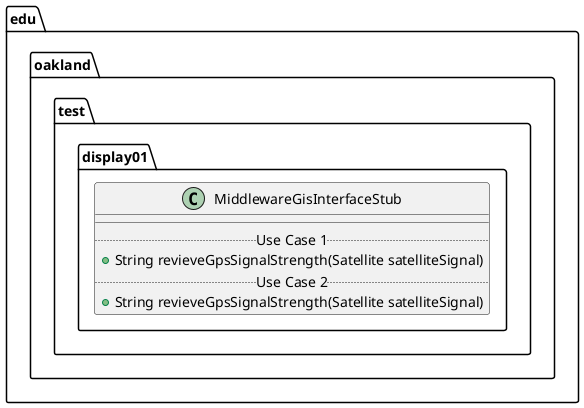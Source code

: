 @startuml MiddlewareGisInterfaceStub

package edu.oakland.test.display01 {
    class MiddlewareGisInterfaceStub {
        __
        .. Use Case 1 ..
        + String revieveGpsSignalStrength(Satellite satelliteSignal)
        .. Use Case 2 ..
        + String revieveGpsSignalStrength(Satellite satelliteSignal)
    }
}

@enduml